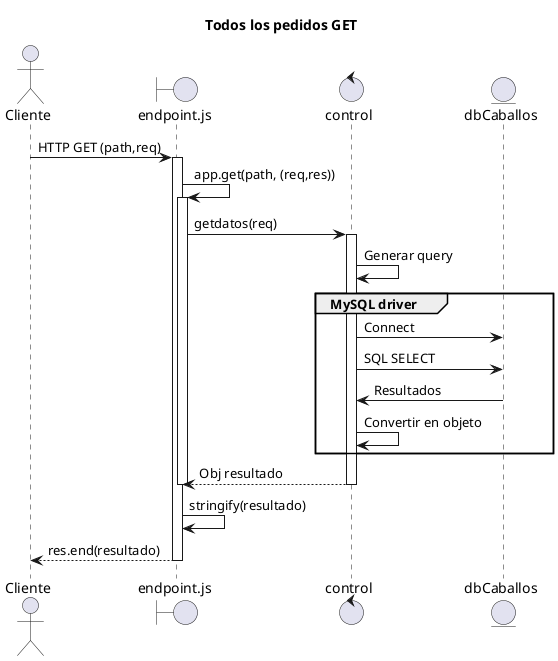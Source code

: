 @startuml
title Todos los pedidos GET
actor Cliente as U
boundary endpoint.js as E
control control as C

entity dbCaballos as D

U -> E: HTTP GET (path,req)
activate E
E -> E: app.get(path, (req,res))
activate E
E -> C: getdatos(req)
activate C
C -> C: Generar query

group MySQL driver
C -> D: Connect
C -> D: SQL SELECT
D -> C: Resultados
C -> C: Convertir en objeto
end

C --> E: Obj resultado
deactivate C
deactivate E
E -> E: stringify(resultado)
E --> U: res.end(resultado)
deactivate E
@enduml
